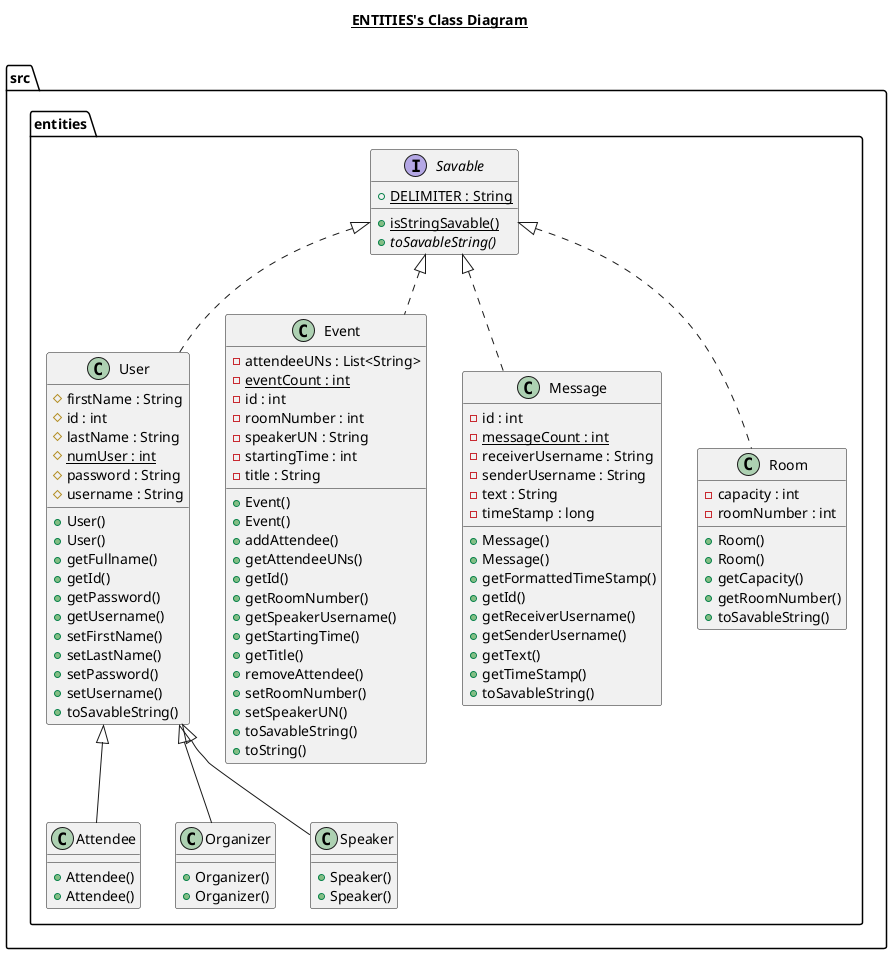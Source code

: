 @startuml

title __ENTITIES's Class Diagram__\n

  namespace src.entities {
    class src.entities.Attendee {
        + Attendee()
        + Attendee()
    }
  }
  

  namespace src.entities {
    class src.entities.Event {
        - attendeeUNs : List<String>
        {static} - eventCount : int
        - id : int
        - roomNumber : int
        - speakerUN : String
        - startingTime : int
        - title : String
        + Event()
        + Event()
        + addAttendee()
        + getAttendeeUNs()
        + getId()
        + getRoomNumber()
        + getSpeakerUsername()
        + getStartingTime()
        + getTitle()
        + removeAttendee()
        + setRoomNumber()
        + setSpeakerUN()
        + toSavableString()
        + toString()
    }
  }
  

  namespace src.entities {
    class src.entities.Message {
        - id : int
        {static} - messageCount : int
        - receiverUsername : String
        - senderUsername : String
        - text : String
        - timeStamp : long
        + Message()
        + Message()
        + getFormattedTimeStamp()
        + getId()
        + getReceiverUsername()
        + getSenderUsername()
        + getText()
        + getTimeStamp()
        + toSavableString()
    }
  }
  

  namespace src.entities {
    class src.entities.Organizer {
        + Organizer()
        + Organizer()
    }
  }
  

  namespace src.entities {
    class src.entities.Room {
        - capacity : int
        - roomNumber : int
        + Room()
        + Room()
        + getCapacity()
        + getRoomNumber()
        + toSavableString()
    }
  }
  

  namespace src.entities {
    interface src.entities.Savable {
        {static} + DELIMITER : String
        {static} + isStringSavable()
        {abstract} + toSavableString()
    }
  }
  

  namespace src.entities {
    class src.entities.Speaker {
        + Speaker()
        + Speaker()
    }
  }
  

  namespace src.entities {
    class src.entities.User {
        # firstName : String
        # id : int
        # lastName : String
        {static} # numUser : int
        # password : String
        # username : String
        + User()
        + User()
        + getFullname()
        + getId()
        + getPassword()
        + getUsername()
        + setFirstName()
        + setLastName()
        + setPassword()
        + setUsername()
        + toSavableString()
    }
  }
  

  src.entities.Attendee -up-|> src.entities.User
  src.entities.Event .up.|> src.entities.Savable
  src.entities.Message .up.|> src.entities.Savable
  src.entities.Organizer -up-|> src.entities.User
  src.entities.Room .up.|> src.entities.Savable
  src.entities.Speaker -up-|> src.entities.User
  src.entities.User .up.|> src.entities.Savable


@enduml
